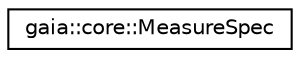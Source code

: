 digraph G
{
  edge [fontname="Helvetica",fontsize="10",labelfontname="Helvetica",labelfontsize="10"];
  node [fontname="Helvetica",fontsize="10",shape=record];
  rankdir=LR;
  Node1 [label="gaia::core::MeasureSpec",height=0.2,width=0.4,color="black", fillcolor="white", style="filled",URL="$db/d88/classgaia_1_1core_1_1_measure_spec.html",tooltip="A MeasureSpec is used to describe the layout requirements passed from parent to child widget..."];
}
